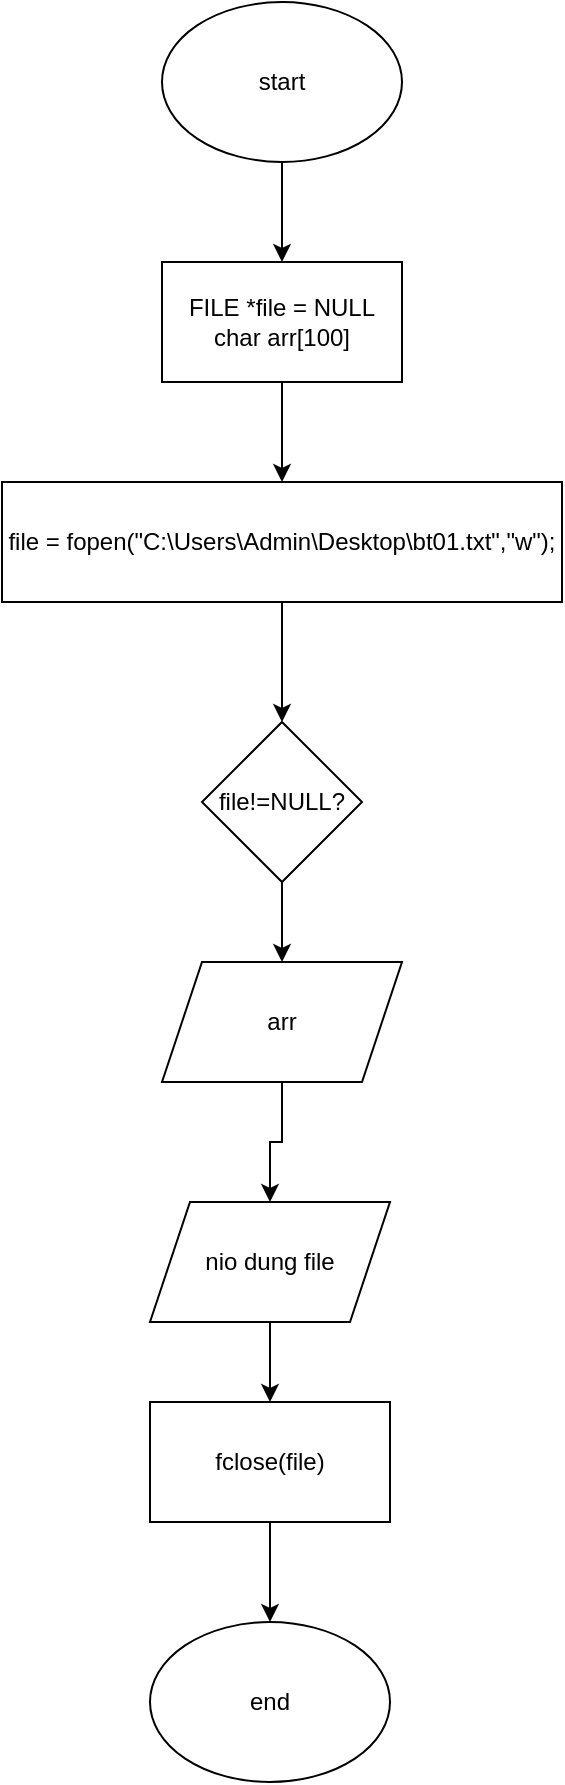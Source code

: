 <mxfile version="22.1.5" type="device">
  <diagram id="C5RBs43oDa-KdzZeNtuy" name="Page-1">
    <mxGraphModel dx="880" dy="484" grid="1" gridSize="10" guides="1" tooltips="1" connect="1" arrows="1" fold="1" page="1" pageScale="1" pageWidth="827" pageHeight="1169" math="0" shadow="0">
      <root>
        <mxCell id="WIyWlLk6GJQsqaUBKTNV-0" />
        <mxCell id="WIyWlLk6GJQsqaUBKTNV-1" parent="WIyWlLk6GJQsqaUBKTNV-0" />
        <mxCell id="vFbIZF17qloHyvn9tb9g-2" style="edgeStyle=orthogonalEdgeStyle;rounded=0;orthogonalLoop=1;jettySize=auto;html=1;exitX=0.5;exitY=1;exitDx=0;exitDy=0;entryX=0.5;entryY=0;entryDx=0;entryDy=0;" parent="WIyWlLk6GJQsqaUBKTNV-1" source="vFbIZF17qloHyvn9tb9g-0" target="vFbIZF17qloHyvn9tb9g-1" edge="1">
          <mxGeometry relative="1" as="geometry" />
        </mxCell>
        <mxCell id="vFbIZF17qloHyvn9tb9g-0" value="start&lt;br&gt;" style="ellipse;whiteSpace=wrap;html=1;" parent="WIyWlLk6GJQsqaUBKTNV-1" vertex="1">
          <mxGeometry x="360" y="40" width="120" height="80" as="geometry" />
        </mxCell>
        <mxCell id="vFbIZF17qloHyvn9tb9g-4" style="edgeStyle=orthogonalEdgeStyle;rounded=0;orthogonalLoop=1;jettySize=auto;html=1;exitX=0.5;exitY=1;exitDx=0;exitDy=0;entryX=0.5;entryY=0;entryDx=0;entryDy=0;" parent="WIyWlLk6GJQsqaUBKTNV-1" source="vFbIZF17qloHyvn9tb9g-1" target="vFbIZF17qloHyvn9tb9g-3" edge="1">
          <mxGeometry relative="1" as="geometry" />
        </mxCell>
        <mxCell id="vFbIZF17qloHyvn9tb9g-1" value="FILE *file = NULL&lt;br&gt;char arr[100]" style="rounded=0;whiteSpace=wrap;html=1;" parent="WIyWlLk6GJQsqaUBKTNV-1" vertex="1">
          <mxGeometry x="360" y="170" width="120" height="60" as="geometry" />
        </mxCell>
        <mxCell id="vFbIZF17qloHyvn9tb9g-6" style="edgeStyle=orthogonalEdgeStyle;rounded=0;orthogonalLoop=1;jettySize=auto;html=1;exitX=0.5;exitY=1;exitDx=0;exitDy=0;entryX=0.5;entryY=0;entryDx=0;entryDy=0;" parent="WIyWlLk6GJQsqaUBKTNV-1" source="vFbIZF17qloHyvn9tb9g-3" target="vFbIZF17qloHyvn9tb9g-5" edge="1">
          <mxGeometry relative="1" as="geometry" />
        </mxCell>
        <mxCell id="vFbIZF17qloHyvn9tb9g-3" value="file = fopen(&quot;C:\\Users\\Admin\\Desktop\\bt01.txt&quot;,&quot;w&quot;);" style="rounded=0;whiteSpace=wrap;html=1;" parent="WIyWlLk6GJQsqaUBKTNV-1" vertex="1">
          <mxGeometry x="280" y="280" width="280" height="60" as="geometry" />
        </mxCell>
        <mxCell id="vFbIZF17qloHyvn9tb9g-8" style="edgeStyle=orthogonalEdgeStyle;rounded=0;orthogonalLoop=1;jettySize=auto;html=1;exitX=0.5;exitY=1;exitDx=0;exitDy=0;entryX=0.5;entryY=0;entryDx=0;entryDy=0;" parent="WIyWlLk6GJQsqaUBKTNV-1" source="vFbIZF17qloHyvn9tb9g-5" target="vFbIZF17qloHyvn9tb9g-7" edge="1">
          <mxGeometry relative="1" as="geometry" />
        </mxCell>
        <mxCell id="vFbIZF17qloHyvn9tb9g-5" value="file!=NULL?" style="rhombus;whiteSpace=wrap;html=1;" parent="WIyWlLk6GJQsqaUBKTNV-1" vertex="1">
          <mxGeometry x="380" y="400" width="80" height="80" as="geometry" />
        </mxCell>
        <mxCell id="vFbIZF17qloHyvn9tb9g-11" style="edgeStyle=orthogonalEdgeStyle;rounded=0;orthogonalLoop=1;jettySize=auto;html=1;exitX=0.5;exitY=1;exitDx=0;exitDy=0;" parent="WIyWlLk6GJQsqaUBKTNV-1" source="vFbIZF17qloHyvn9tb9g-7" target="vFbIZF17qloHyvn9tb9g-9" edge="1">
          <mxGeometry relative="1" as="geometry" />
        </mxCell>
        <mxCell id="vFbIZF17qloHyvn9tb9g-7" value="arr" style="shape=parallelogram;perimeter=parallelogramPerimeter;whiteSpace=wrap;html=1;fixedSize=1;" parent="WIyWlLk6GJQsqaUBKTNV-1" vertex="1">
          <mxGeometry x="360" y="520" width="120" height="60" as="geometry" />
        </mxCell>
        <mxCell id="vFbIZF17qloHyvn9tb9g-13" style="edgeStyle=orthogonalEdgeStyle;rounded=0;orthogonalLoop=1;jettySize=auto;html=1;exitX=0.5;exitY=1;exitDx=0;exitDy=0;entryX=0.5;entryY=0;entryDx=0;entryDy=0;" parent="WIyWlLk6GJQsqaUBKTNV-1" source="vFbIZF17qloHyvn9tb9g-9" target="vFbIZF17qloHyvn9tb9g-12" edge="1">
          <mxGeometry relative="1" as="geometry" />
        </mxCell>
        <mxCell id="vFbIZF17qloHyvn9tb9g-9" value="nio dung file" style="shape=parallelogram;perimeter=parallelogramPerimeter;whiteSpace=wrap;html=1;fixedSize=1;" parent="WIyWlLk6GJQsqaUBKTNV-1" vertex="1">
          <mxGeometry x="354" y="640" width="120" height="60" as="geometry" />
        </mxCell>
        <mxCell id="vFbIZF17qloHyvn9tb9g-15" style="edgeStyle=orthogonalEdgeStyle;rounded=0;orthogonalLoop=1;jettySize=auto;html=1;exitX=0.5;exitY=1;exitDx=0;exitDy=0;" parent="WIyWlLk6GJQsqaUBKTNV-1" source="vFbIZF17qloHyvn9tb9g-12" target="vFbIZF17qloHyvn9tb9g-14" edge="1">
          <mxGeometry relative="1" as="geometry" />
        </mxCell>
        <mxCell id="vFbIZF17qloHyvn9tb9g-12" value="fclose(file)" style="rounded=0;whiteSpace=wrap;html=1;" parent="WIyWlLk6GJQsqaUBKTNV-1" vertex="1">
          <mxGeometry x="354" y="740" width="120" height="60" as="geometry" />
        </mxCell>
        <mxCell id="vFbIZF17qloHyvn9tb9g-14" value="end" style="ellipse;whiteSpace=wrap;html=1;" parent="WIyWlLk6GJQsqaUBKTNV-1" vertex="1">
          <mxGeometry x="354" y="850" width="120" height="80" as="geometry" />
        </mxCell>
      </root>
    </mxGraphModel>
  </diagram>
</mxfile>
